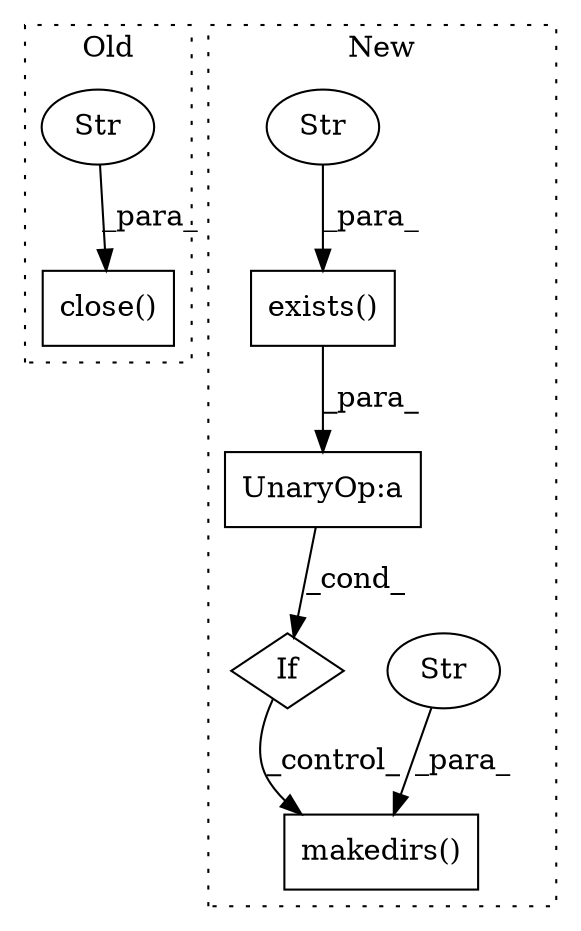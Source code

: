 digraph G {
subgraph cluster0 {
1 [label="close()" a="75" s="5216,5266" l="35,1" shape="box"];
5 [label="Str" a="66" s="5251" l="15" shape="ellipse"];
label = "Old";
style="dotted";
}
subgraph cluster1 {
2 [label="makedirs()" a="75" s="4691,4714" l="12,1" shape="box"];
3 [label="If" a="96" s="4643" l="3" shape="diamond"];
4 [label="UnaryOp:a" a="61" s="4646" l="31" shape="box"];
6 [label="Str" a="66" s="4703" l="11" shape="ellipse"];
7 [label="exists()" a="75" s="4650,4676" l="15,1" shape="box"];
8 [label="Str" a="66" s="4665" l="11" shape="ellipse"];
label = "New";
style="dotted";
}
3 -> 2 [label="_control_"];
4 -> 3 [label="_cond_"];
5 -> 1 [label="_para_"];
6 -> 2 [label="_para_"];
7 -> 4 [label="_para_"];
8 -> 7 [label="_para_"];
}